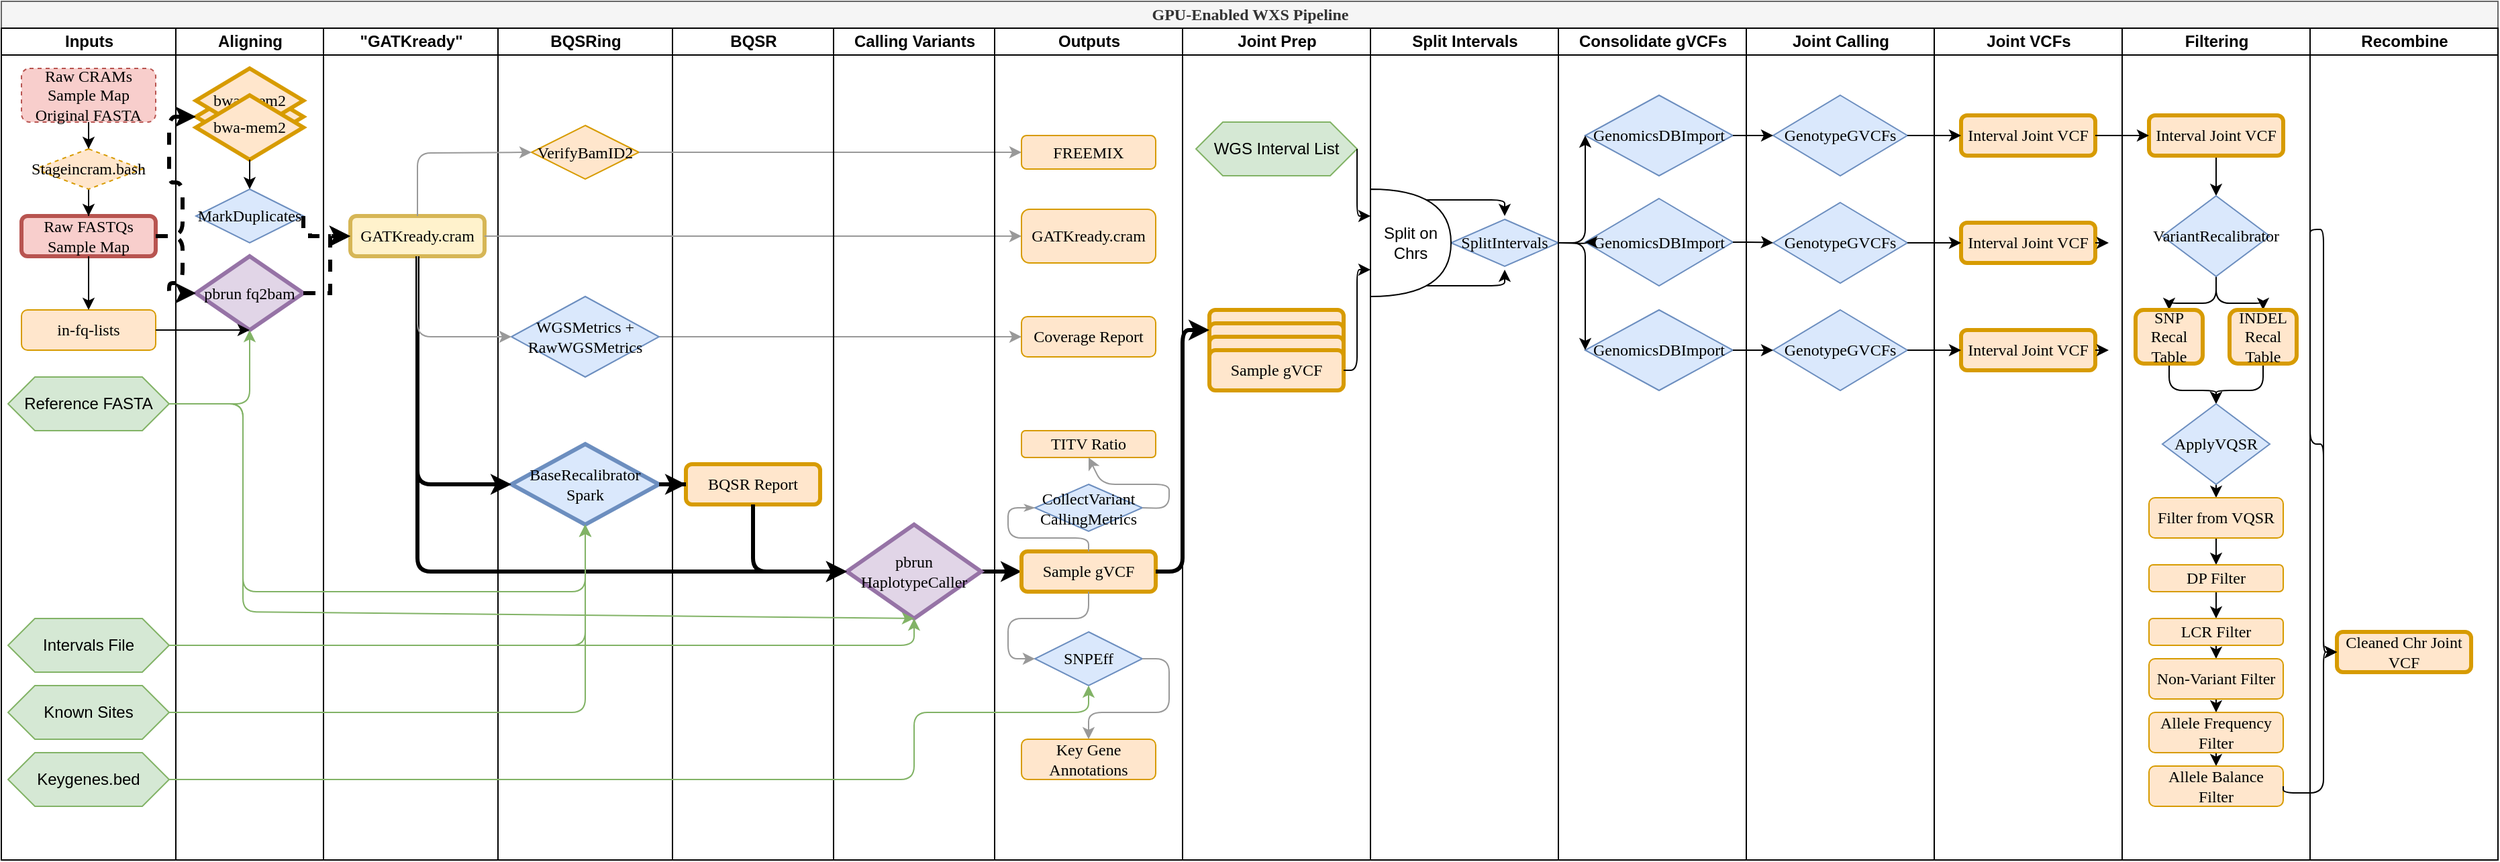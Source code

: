 <mxfile version="21.1.0" type="device">
  <diagram name="Page-1" id="74e2e168-ea6b-b213-b513-2b3c1d86103e">
    <mxGraphModel dx="1034" dy="438" grid="1" gridSize="10" guides="1" tooltips="1" connect="1" arrows="1" fold="1" page="1" pageScale="1" pageWidth="1100" pageHeight="850" background="none" math="0" shadow="0">
      <root>
        <mxCell id="0" />
        <mxCell id="1" parent="0" />
        <mxCell id="77e6c97f196da883-1" value="GPU-Enabled WXS Pipeline" style="swimlane;html=1;childLayout=stackLayout;startSize=20;rounded=0;shadow=0;labelBackgroundColor=none;strokeWidth=1;fontFamily=Verdana;fontSize=12;align=center;fillColor=#f5f5f5;fontColor=#333333;strokeColor=#666666;" parent="1" vertex="1">
          <mxGeometry x="110" y="30" width="1860" height="640" as="geometry" />
        </mxCell>
        <mxCell id="77e6c97f196da883-2" value="Inputs" style="swimlane;html=1;startSize=20;" parent="77e6c97f196da883-1" vertex="1">
          <mxGeometry y="20" width="130" height="620" as="geometry" />
        </mxCell>
        <mxCell id="Nnj7Wq_yGs6EVmE-nwQ6-4" value="" style="edgeStyle=orthogonalEdgeStyle;rounded=0;orthogonalLoop=1;jettySize=auto;html=1;dashed=1;dashPattern=1 1;" parent="77e6c97f196da883-2" source="77e6c97f196da883-8" target="Nnj7Wq_yGs6EVmE-nwQ6-1" edge="1">
          <mxGeometry relative="1" as="geometry" />
        </mxCell>
        <mxCell id="77e6c97f196da883-8" value="Raw CRAMs&lt;br&gt;Sample Map&lt;br&gt;Original FASTA" style="rounded=1;whiteSpace=wrap;html=1;shadow=0;labelBackgroundColor=none;strokeWidth=1;fontFamily=Verdana;fontSize=12;align=center;dashed=1;fillColor=#f8cecc;strokeColor=#b85450;" parent="77e6c97f196da883-2" vertex="1">
          <mxGeometry x="15" y="30" width="100" height="40" as="geometry" />
        </mxCell>
        <mxCell id="77e6c97f196da883-9" value="Raw FASTQs&lt;br&gt;Sample Map" style="rounded=1;whiteSpace=wrap;html=1;shadow=0;labelBackgroundColor=none;strokeWidth=3;fontFamily=Verdana;fontSize=12;align=center;fillColor=#f8cecc;strokeColor=#b85450;" parent="77e6c97f196da883-2" vertex="1">
          <mxGeometry x="15" y="140" width="100" height="30" as="geometry" />
        </mxCell>
        <mxCell id="Nnj7Wq_yGs6EVmE-nwQ6-3" value="" style="edgeStyle=orthogonalEdgeStyle;rounded=0;orthogonalLoop=1;jettySize=auto;html=1;dashed=1;dashPattern=1 1;" parent="77e6c97f196da883-2" source="Nnj7Wq_yGs6EVmE-nwQ6-1" target="77e6c97f196da883-9" edge="1">
          <mxGeometry relative="1" as="geometry" />
        </mxCell>
        <mxCell id="Nnj7Wq_yGs6EVmE-nwQ6-1" value="Stageincram.bash" style="rhombus;whiteSpace=wrap;html=1;rounded=0;shadow=0;labelBackgroundColor=none;strokeWidth=1;fontFamily=Verdana;fontSize=12;align=center;dashed=1;fillColor=#ffe6cc;strokeColor=#d79b00;" parent="77e6c97f196da883-2" vertex="1">
          <mxGeometry x="25" y="90" width="80" height="30" as="geometry" />
        </mxCell>
        <mxCell id="Nnj7Wq_yGs6EVmE-nwQ6-7" value="in-fq-lists" style="rounded=1;whiteSpace=wrap;html=1;shadow=0;labelBackgroundColor=none;strokeWidth=1;fontFamily=Verdana;fontSize=12;align=center;fillColor=#ffe6cc;strokeColor=#d79b00;" parent="77e6c97f196da883-2" vertex="1">
          <mxGeometry x="15" y="210" width="100" height="30" as="geometry" />
        </mxCell>
        <mxCell id="Nnj7Wq_yGs6EVmE-nwQ6-11" value="" style="endArrow=classic;html=1;rounded=0;exitX=0.5;exitY=1;exitDx=0;exitDy=0;entryX=0.5;entryY=0;entryDx=0;entryDy=0;" parent="77e6c97f196da883-2" source="77e6c97f196da883-9" target="Nnj7Wq_yGs6EVmE-nwQ6-7" edge="1">
          <mxGeometry width="50" height="50" relative="1" as="geometry">
            <mxPoint x="305" y="240" as="sourcePoint" />
            <mxPoint x="355" y="190" as="targetPoint" />
            <Array as="points" />
          </mxGeometry>
        </mxCell>
        <mxCell id="Nnj7Wq_yGs6EVmE-nwQ6-55" value="Reference FASTA" style="shape=hexagon;perimeter=hexagonPerimeter2;whiteSpace=wrap;html=1;fixedSize=1;fillColor=#d5e8d4;strokeColor=#82b366;fontSize=12" parent="77e6c97f196da883-2" vertex="1">
          <mxGeometry x="5" y="260" width="120" height="40" as="geometry" />
        </mxCell>
        <mxCell id="Nnj7Wq_yGs6EVmE-nwQ6-56" value="Intervals File" style="shape=hexagon;perimeter=hexagonPerimeter2;whiteSpace=wrap;html=1;fixedSize=1;fillColor=#d5e8d4;strokeColor=#82b366;fontSize=12" parent="77e6c97f196da883-2" vertex="1">
          <mxGeometry x="5" y="440" width="120" height="40" as="geometry" />
        </mxCell>
        <mxCell id="Nnj7Wq_yGs6EVmE-nwQ6-62" value="Known Sites" style="shape=hexagon;perimeter=hexagonPerimeter2;whiteSpace=wrap;html=1;fixedSize=1;fillColor=#d5e8d4;strokeColor=#82b366;" parent="77e6c97f196da883-2" vertex="1">
          <mxGeometry x="5" y="490" width="120" height="40" as="geometry" />
        </mxCell>
        <mxCell id="Nnj7Wq_yGs6EVmE-nwQ6-66" value="Keygenes.bed" style="shape=hexagon;perimeter=hexagonPerimeter2;whiteSpace=wrap;html=1;fixedSize=1;fillColor=#d5e8d4;strokeColor=#82b366;" parent="77e6c97f196da883-2" vertex="1">
          <mxGeometry x="5" y="540" width="120" height="40" as="geometry" />
        </mxCell>
        <mxCell id="Nnj7Wq_yGs6EVmE-nwQ6-24" value="" style="edgeStyle=orthogonalEdgeStyle;rounded=0;orthogonalLoop=1;jettySize=auto;html=1;fillColor=#f5f5f5;strokeColor=#999999;" parent="77e6c97f196da883-1" source="Nnj7Wq_yGs6EVmE-nwQ6-22" target="Nnj7Wq_yGs6EVmE-nwQ6-23" edge="1">
          <mxGeometry relative="1" as="geometry" />
        </mxCell>
        <mxCell id="77e6c97f196da883-3" value="Aligning" style="swimlane;html=1;startSize=20;" parent="77e6c97f196da883-1" vertex="1">
          <mxGeometry x="130" y="20" width="110" height="620" as="geometry" />
        </mxCell>
        <mxCell id="Nnj7Wq_yGs6EVmE-nwQ6-5" value="pbrun fq2bam" style="rhombus;whiteSpace=wrap;html=1;rounded=0;shadow=0;labelBackgroundColor=none;strokeWidth=3;fontFamily=Verdana;fontSize=12;align=center;fillColor=#e1d5e7;strokeColor=#9673a6;" parent="77e6c97f196da883-3" vertex="1">
          <mxGeometry x="15" y="170" width="80" height="55" as="geometry" />
        </mxCell>
        <mxCell id="TSq1mU4a56lTS22iXald-4" value="bwa-mem2" style="rhombus;whiteSpace=wrap;html=1;rounded=0;shadow=0;labelBackgroundColor=none;strokeWidth=3;fontFamily=Verdana;fontSize=8;align=center;fillColor=#ffe6cc;strokeColor=#d79b00;" parent="77e6c97f196da883-3" vertex="1">
          <mxGeometry x="15" y="42" width="80" height="48" as="geometry" />
        </mxCell>
        <mxCell id="xKvOOhsYieL9IacCuS3Y-2" value="bwa-mem2" style="rhombus;whiteSpace=wrap;html=1;rounded=0;shadow=0;labelBackgroundColor=none;strokeWidth=3;fontFamily=Verdana;fontSize=12;align=center;fillColor=#ffe6cc;strokeColor=#d79b00;" parent="77e6c97f196da883-3" vertex="1">
          <mxGeometry x="15" y="30" width="80" height="48" as="geometry" />
        </mxCell>
        <mxCell id="xKvOOhsYieL9IacCuS3Y-3" value="bwa-mem2" style="rhombus;whiteSpace=wrap;html=1;rounded=0;shadow=0;labelBackgroundColor=none;strokeWidth=3;fontFamily=Verdana;fontSize=12;align=center;fillColor=#ffe6cc;strokeColor=#d79b00;" parent="77e6c97f196da883-3" vertex="1">
          <mxGeometry x="15" y="50" width="80" height="48" as="geometry" />
        </mxCell>
        <mxCell id="xKvOOhsYieL9IacCuS3Y-5" value="MarkDuplicates" style="rhombus;whiteSpace=wrap;html=1;rounded=0;shadow=0;labelBackgroundColor=none;strokeWidth=1;fontFamily=Verdana;fontSize=12;align=center;fillColor=#dae8fc;strokeColor=#6c8ebf;" parent="77e6c97f196da883-3" vertex="1">
          <mxGeometry x="15" y="120" width="80" height="40" as="geometry" />
        </mxCell>
        <mxCell id="xKvOOhsYieL9IacCuS3Y-4" style="edgeStyle=orthogonalEdgeStyle;rounded=0;orthogonalLoop=1;jettySize=auto;html=1;exitX=0.5;exitY=1;exitDx=0;exitDy=0;entryX=0.5;entryY=0;entryDx=0;entryDy=0;" parent="77e6c97f196da883-3" source="xKvOOhsYieL9IacCuS3Y-3" target="xKvOOhsYieL9IacCuS3Y-5" edge="1">
          <mxGeometry relative="1" as="geometry">
            <mxPoint x="55" y="120" as="targetPoint" />
          </mxGeometry>
        </mxCell>
        <mxCell id="77e6c97f196da883-4" value="&quot;GATKready&quot;" style="swimlane;html=1;startSize=20;" parent="77e6c97f196da883-1" vertex="1">
          <mxGeometry x="240" y="20" width="130" height="620" as="geometry" />
        </mxCell>
        <mxCell id="Nnj7Wq_yGs6EVmE-nwQ6-12" value="GATKready.cram" style="rounded=1;whiteSpace=wrap;html=1;shadow=0;labelBackgroundColor=none;strokeWidth=3;fontFamily=Verdana;fontSize=12;align=center;fillColor=#fff2cc;strokeColor=#d6b656;" parent="77e6c97f196da883-4" vertex="1">
          <mxGeometry x="20" y="140" width="100" height="30" as="geometry" />
        </mxCell>
        <mxCell id="77e6c97f196da883-5" value="BQSRing" style="swimlane;html=1;startSize=20;" parent="77e6c97f196da883-1" vertex="1">
          <mxGeometry x="370" y="20" width="130" height="620" as="geometry" />
        </mxCell>
        <mxCell id="Nnj7Wq_yGs6EVmE-nwQ6-36" style="edgeStyle=orthogonalEdgeStyle;rounded=1;orthogonalLoop=1;jettySize=auto;html=1;exitX=0.5;exitY=1;exitDx=0;exitDy=0;" parent="77e6c97f196da883-5" edge="1">
          <mxGeometry relative="1" as="geometry">
            <mxPoint x="80" y="440" as="sourcePoint" />
            <mxPoint x="80" y="440" as="targetPoint" />
          </mxGeometry>
        </mxCell>
        <mxCell id="Nnj7Wq_yGs6EVmE-nwQ6-22" value="WGSMetrics + RawWGSMetrics" style="rhombus;whiteSpace=wrap;html=1;rounded=0;shadow=0;labelBackgroundColor=none;strokeWidth=1;fontFamily=Verdana;fontSize=12;align=center;fillColor=#dae8fc;strokeColor=#6c8ebf;" parent="77e6c97f196da883-5" vertex="1">
          <mxGeometry x="10" y="200" width="110" height="60" as="geometry" />
        </mxCell>
        <mxCell id="Nnj7Wq_yGs6EVmE-nwQ6-17" value="BaseRecalibrator&lt;br&gt;Spark" style="rhombus;whiteSpace=wrap;html=1;rounded=0;shadow=0;labelBackgroundColor=none;strokeWidth=3;fontFamily=Verdana;fontSize=12;align=center;fillColor=#dae8fc;strokeColor=#6c8ebf;" parent="77e6c97f196da883-5" vertex="1">
          <mxGeometry x="10" y="310" width="110" height="60" as="geometry" />
        </mxCell>
        <mxCell id="Nnj7Wq_yGs6EVmE-nwQ6-28" value="VerifyBamID2" style="rhombus;whiteSpace=wrap;html=1;rounded=0;shadow=0;labelBackgroundColor=none;strokeWidth=1;fontFamily=Verdana;fontSize=12;align=center;fillColor=#ffe6cc;strokeColor=#d79b00;" parent="77e6c97f196da883-5" vertex="1">
          <mxGeometry x="25" y="72.5" width="80" height="40" as="geometry" />
        </mxCell>
        <mxCell id="77e6c97f196da883-6" value="BQSR" style="swimlane;html=1;startSize=20;" parent="77e6c97f196da883-1" vertex="1">
          <mxGeometry x="500" y="20" width="120" height="620" as="geometry" />
        </mxCell>
        <mxCell id="Nnj7Wq_yGs6EVmE-nwQ6-25" value="BQSR Report" style="rounded=1;whiteSpace=wrap;html=1;shadow=0;labelBackgroundColor=none;strokeWidth=3;fontFamily=Verdana;fontSize=12;align=center;fillColor=#ffe6cc;strokeColor=#d79b00;" parent="77e6c97f196da883-6" vertex="1">
          <mxGeometry x="10" y="325" width="100" height="30" as="geometry" />
        </mxCell>
        <mxCell id="Nnj7Wq_yGs6EVmE-nwQ6-13" value="" style="edgeStyle=orthogonalEdgeStyle;rounded=0;orthogonalLoop=1;jettySize=auto;html=1;strokeWidth=3;dashed=1;" parent="77e6c97f196da883-1" source="Nnj7Wq_yGs6EVmE-nwQ6-5" target="Nnj7Wq_yGs6EVmE-nwQ6-12" edge="1">
          <mxGeometry relative="1" as="geometry" />
        </mxCell>
        <mxCell id="Nnj7Wq_yGs6EVmE-nwQ6-19" value="" style="edgeStyle=orthogonalEdgeStyle;rounded=0;orthogonalLoop=1;jettySize=auto;html=1;fillColor=#f5f5f5;strokeColor=#999999;exitX=1;exitY=0.5;exitDx=0;exitDy=0;" parent="77e6c97f196da883-1" source="Nnj7Wq_yGs6EVmE-nwQ6-12" target="77e6c97f196da883-12" edge="1">
          <mxGeometry relative="1" as="geometry">
            <mxPoint x="475" y="175" as="sourcePoint" />
          </mxGeometry>
        </mxCell>
        <mxCell id="Nnj7Wq_yGs6EVmE-nwQ6-26" value="" style="edgeStyle=orthogonalEdgeStyle;rounded=0;orthogonalLoop=1;jettySize=auto;html=1;strokeWidth=3;" parent="77e6c97f196da883-1" source="Nnj7Wq_yGs6EVmE-nwQ6-17" target="Nnj7Wq_yGs6EVmE-nwQ6-25" edge="1">
          <mxGeometry relative="1" as="geometry" />
        </mxCell>
        <mxCell id="Nnj7Wq_yGs6EVmE-nwQ6-32" value="" style="edgeStyle=orthogonalEdgeStyle;rounded=0;orthogonalLoop=1;jettySize=auto;html=1;strokeColor=#999999;" parent="77e6c97f196da883-1" source="Nnj7Wq_yGs6EVmE-nwQ6-28" target="Nnj7Wq_yGs6EVmE-nwQ6-31" edge="1">
          <mxGeometry relative="1" as="geometry" />
        </mxCell>
        <mxCell id="Nnj7Wq_yGs6EVmE-nwQ6-37" value="" style="edgeStyle=orthogonalEdgeStyle;rounded=1;orthogonalLoop=1;jettySize=auto;html=1;strokeWidth=3;" parent="77e6c97f196da883-1" source="Nnj7Wq_yGs6EVmE-nwQ6-33" target="77e6c97f196da883-15" edge="1">
          <mxGeometry relative="1" as="geometry" />
        </mxCell>
        <mxCell id="Nnj7Wq_yGs6EVmE-nwQ6-18" value="" style="edgeStyle=orthogonalEdgeStyle;rounded=1;orthogonalLoop=1;jettySize=auto;html=1;entryX=0;entryY=0.5;entryDx=0;entryDy=0;strokeWidth=3;" parent="77e6c97f196da883-1" source="Nnj7Wq_yGs6EVmE-nwQ6-12" target="Nnj7Wq_yGs6EVmE-nwQ6-17" edge="1">
          <mxGeometry relative="1" as="geometry">
            <Array as="points">
              <mxPoint x="310" y="360" />
            </Array>
          </mxGeometry>
        </mxCell>
        <mxCell id="Nnj7Wq_yGs6EVmE-nwQ6-8" value="" style="endArrow=classic;html=1;rounded=1;exitX=1;exitY=0.5;exitDx=0;exitDy=0;entryX=0.5;entryY=1;entryDx=0;entryDy=0;" parent="77e6c97f196da883-1" source="Nnj7Wq_yGs6EVmE-nwQ6-7" target="Nnj7Wq_yGs6EVmE-nwQ6-5" edge="1">
          <mxGeometry width="50" height="50" relative="1" as="geometry">
            <mxPoint x="310" y="270" as="sourcePoint" />
            <mxPoint x="360" y="220" as="targetPoint" />
            <Array as="points">
              <mxPoint x="185" y="245" />
            </Array>
          </mxGeometry>
        </mxCell>
        <mxCell id="77e6c97f196da883-7" value="Calling Variants" style="swimlane;html=1;startSize=20;" parent="77e6c97f196da883-1" vertex="1">
          <mxGeometry x="620" y="20" width="120" height="620" as="geometry" />
        </mxCell>
        <mxCell id="Nnj7Wq_yGs6EVmE-nwQ6-33" value="pbrun&lt;br&gt;HaplotypeCaller" style="rhombus;whiteSpace=wrap;html=1;rounded=0;shadow=0;labelBackgroundColor=none;strokeWidth=3;fontFamily=Verdana;fontSize=12;align=center;fillColor=#e1d5e7;strokeColor=#9673a6;" parent="77e6c97f196da883-7" vertex="1">
          <mxGeometry x="10" y="370" width="100" height="70" as="geometry" />
        </mxCell>
        <mxCell id="Nnj7Wq_yGs6EVmE-nwQ6-35" value="" style="endArrow=classic;html=1;rounded=1;exitX=0.5;exitY=1;exitDx=0;exitDy=0;entryX=0;entryY=0.5;entryDx=0;entryDy=0;strokeWidth=3;" parent="77e6c97f196da883-1" source="Nnj7Wq_yGs6EVmE-nwQ6-12" target="Nnj7Wq_yGs6EVmE-nwQ6-33" edge="1">
          <mxGeometry width="50" height="50" relative="1" as="geometry">
            <mxPoint x="310" y="280" as="sourcePoint" />
            <mxPoint x="190" y="420" as="targetPoint" />
            <Array as="points">
              <mxPoint x="310" y="425" />
            </Array>
          </mxGeometry>
        </mxCell>
        <mxCell id="Nnj7Wq_yGs6EVmE-nwQ6-34" value="" style="edgeStyle=orthogonalEdgeStyle;rounded=1;orthogonalLoop=1;jettySize=auto;html=1;strokeWidth=3;" parent="77e6c97f196da883-1" source="Nnj7Wq_yGs6EVmE-nwQ6-25" target="Nnj7Wq_yGs6EVmE-nwQ6-33" edge="1">
          <mxGeometry relative="1" as="geometry">
            <Array as="points">
              <mxPoint x="560" y="425" />
            </Array>
          </mxGeometry>
        </mxCell>
        <mxCell id="Nnj7Wq_yGs6EVmE-nwQ6-51" value="" style="edgeStyle=orthogonalEdgeStyle;rounded=1;orthogonalLoop=1;jettySize=auto;html=1;strokeWidth=3;dashed=1;" parent="77e6c97f196da883-1" source="77e6c97f196da883-9" target="Nnj7Wq_yGs6EVmE-nwQ6-5" edge="1">
          <mxGeometry relative="1" as="geometry" />
        </mxCell>
        <mxCell id="Nnj7Wq_yGs6EVmE-nwQ6-44" value="Outputs" style="swimlane;html=1;startSize=20;" parent="77e6c97f196da883-1" vertex="1">
          <mxGeometry x="740" y="20" width="140" height="620" as="geometry" />
        </mxCell>
        <mxCell id="77e6c97f196da883-15" value="Sample gVCF" style="rounded=1;whiteSpace=wrap;html=1;shadow=0;labelBackgroundColor=none;strokeWidth=3;fontFamily=Verdana;fontSize=12;align=center;fillColor=#ffe6cc;strokeColor=#d79b00;" parent="Nnj7Wq_yGs6EVmE-nwQ6-44" vertex="1">
          <mxGeometry x="20" y="390" width="100" height="30" as="geometry" />
        </mxCell>
        <mxCell id="77e6c97f196da883-18" value="TITV Ratio" style="rounded=1;whiteSpace=wrap;html=1;shadow=0;labelBackgroundColor=none;strokeWidth=1;fontFamily=Verdana;fontSize=12;align=center;fillColor=#ffe6cc;strokeColor=#d79b00;" parent="Nnj7Wq_yGs6EVmE-nwQ6-44" vertex="1">
          <mxGeometry x="20" y="300" width="100" height="20" as="geometry" />
        </mxCell>
        <mxCell id="Nnj7Wq_yGs6EVmE-nwQ6-23" value="Coverage Report" style="rounded=1;whiteSpace=wrap;html=1;shadow=0;labelBackgroundColor=none;strokeWidth=1;fontFamily=Verdana;fontSize=12;align=center;fillColor=#ffe6cc;strokeColor=#d79b00;" parent="Nnj7Wq_yGs6EVmE-nwQ6-44" vertex="1">
          <mxGeometry x="20" y="215" width="100" height="30" as="geometry" />
        </mxCell>
        <mxCell id="77e6c97f196da883-12" value="GATKready.cram" style="rounded=1;whiteSpace=wrap;html=1;shadow=0;labelBackgroundColor=none;strokeWidth=1;fontFamily=Verdana;fontSize=12;align=center;fillColor=#ffe6cc;strokeColor=#d79b00;" parent="Nnj7Wq_yGs6EVmE-nwQ6-44" vertex="1">
          <mxGeometry x="20" y="135" width="100" height="40" as="geometry" />
        </mxCell>
        <mxCell id="Nnj7Wq_yGs6EVmE-nwQ6-31" value="FREEMIX" style="rounded=1;whiteSpace=wrap;html=1;shadow=0;labelBackgroundColor=none;strokeWidth=1;fontFamily=Verdana;fontSize=12;align=center;fillColor=#ffe6cc;strokeColor=#d79b00;" parent="Nnj7Wq_yGs6EVmE-nwQ6-44" vertex="1">
          <mxGeometry x="20" y="80" width="100" height="25" as="geometry" />
        </mxCell>
        <mxCell id="Nnj7Wq_yGs6EVmE-nwQ6-68" value="Key Gene &lt;br&gt;Annotations" style="rounded=1;whiteSpace=wrap;html=1;shadow=0;labelBackgroundColor=none;strokeWidth=1;fontFamily=Verdana;fontSize=12;align=center;fillColor=#ffe6cc;strokeColor=#d79b00;" parent="Nnj7Wq_yGs6EVmE-nwQ6-44" vertex="1">
          <mxGeometry x="20" y="530" width="100" height="30" as="geometry" />
        </mxCell>
        <mxCell id="77e6c97f196da883-16" value="CollectVariant CallingMetrics" style="rhombus;whiteSpace=wrap;html=1;rounded=0;shadow=0;labelBackgroundColor=none;strokeWidth=1;fontFamily=Verdana;fontSize=12;align=center;fillColor=#dae8fc;strokeColor=#6c8ebf;" parent="Nnj7Wq_yGs6EVmE-nwQ6-44" vertex="1">
          <mxGeometry x="30" y="340" width="80" height="35" as="geometry" />
        </mxCell>
        <mxCell id="107ba76e4e335f99-1" style="edgeStyle=orthogonalEdgeStyle;rounded=1;html=1;labelBackgroundColor=none;startArrow=none;startFill=0;startSize=5;endArrow=classicThin;endFill=1;endSize=5;jettySize=auto;orthogonalLoop=1;strokeWidth=1;fontFamily=Verdana;fontSize=8;exitX=0.5;exitY=0;exitDx=0;exitDy=0;strokeColor=#999999;entryX=0;entryY=0.5;entryDx=0;entryDy=0;" parent="Nnj7Wq_yGs6EVmE-nwQ6-44" source="77e6c97f196da883-15" target="77e6c97f196da883-16" edge="1">
          <mxGeometry relative="1" as="geometry">
            <mxPoint x="-130" y="420" as="targetPoint" />
            <Array as="points">
              <mxPoint x="70" y="380" />
              <mxPoint x="10" y="380" />
              <mxPoint x="10" y="358" />
            </Array>
          </mxGeometry>
        </mxCell>
        <mxCell id="Nnj7Wq_yGs6EVmE-nwQ6-71" value="" style="endArrow=classic;html=1;rounded=1;strokeColor=#999999;strokeWidth=1;exitX=1;exitY=0.5;exitDx=0;exitDy=0;entryX=0.5;entryY=1;entryDx=0;entryDy=0;" parent="Nnj7Wq_yGs6EVmE-nwQ6-44" source="77e6c97f196da883-16" target="77e6c97f196da883-18" edge="1">
          <mxGeometry width="50" height="50" relative="1" as="geometry">
            <mxPoint x="-250" y="380" as="sourcePoint" />
            <mxPoint x="-200" y="330" as="targetPoint" />
            <Array as="points">
              <mxPoint x="130" y="358" />
              <mxPoint x="130" y="340" />
              <mxPoint x="110" y="340" />
              <mxPoint x="80" y="340" />
            </Array>
          </mxGeometry>
        </mxCell>
        <mxCell id="Nnj7Wq_yGs6EVmE-nwQ6-64" value="SNPEff" style="rhombus;whiteSpace=wrap;html=1;rounded=0;shadow=0;labelBackgroundColor=none;strokeWidth=1;fontFamily=Verdana;fontSize=12;align=center;fillColor=#dae8fc;strokeColor=#6c8ebf;" parent="Nnj7Wq_yGs6EVmE-nwQ6-44" vertex="1">
          <mxGeometry x="30" y="450" width="80" height="40" as="geometry" />
        </mxCell>
        <mxCell id="Nnj7Wq_yGs6EVmE-nwQ6-69" value="" style="edgeStyle=orthogonalEdgeStyle;rounded=1;orthogonalLoop=1;jettySize=auto;html=1;strokeColor=#999999;strokeWidth=1;exitX=1;exitY=0.5;exitDx=0;exitDy=0;" parent="Nnj7Wq_yGs6EVmE-nwQ6-44" source="Nnj7Wq_yGs6EVmE-nwQ6-64" target="Nnj7Wq_yGs6EVmE-nwQ6-68" edge="1">
          <mxGeometry relative="1" as="geometry" />
        </mxCell>
        <mxCell id="Nnj7Wq_yGs6EVmE-nwQ6-72" value="" style="endArrow=classic;html=1;rounded=1;strokeColor=#999999;strokeWidth=1;exitX=0.5;exitY=1;exitDx=0;exitDy=0;entryX=0;entryY=0.5;entryDx=0;entryDy=0;" parent="Nnj7Wq_yGs6EVmE-nwQ6-44" source="77e6c97f196da883-15" target="Nnj7Wq_yGs6EVmE-nwQ6-64" edge="1">
          <mxGeometry width="50" height="50" relative="1" as="geometry">
            <mxPoint x="-230" y="490" as="sourcePoint" />
            <mxPoint x="-180" y="440" as="targetPoint" />
            <Array as="points">
              <mxPoint x="70" y="440" />
              <mxPoint x="10" y="440" />
              <mxPoint x="10" y="470" />
            </Array>
          </mxGeometry>
        </mxCell>
        <mxCell id="Nnj7Wq_yGs6EVmE-nwQ6-57" value="" style="endArrow=classic;html=1;rounded=1;exitX=1;exitY=0.5;exitDx=0;exitDy=0;entryX=0.5;entryY=1;entryDx=0;entryDy=0;fillColor=#d5e8d4;strokeColor=#82b366;" parent="77e6c97f196da883-1" source="Nnj7Wq_yGs6EVmE-nwQ6-56" target="Nnj7Wq_yGs6EVmE-nwQ6-17" edge="1">
          <mxGeometry width="50" height="50" relative="1" as="geometry">
            <mxPoint x="290" y="230" as="sourcePoint" />
            <mxPoint x="340" y="180" as="targetPoint" />
            <Array as="points">
              <mxPoint x="435" y="480" />
            </Array>
          </mxGeometry>
        </mxCell>
        <mxCell id="Nnj7Wq_yGs6EVmE-nwQ6-58" value="" style="endArrow=classic;html=1;rounded=1;exitX=1;exitY=0.5;exitDx=0;exitDy=0;entryX=0.5;entryY=1;entryDx=0;entryDy=0;fillColor=#d5e8d4;strokeColor=#82b366;" parent="77e6c97f196da883-1" source="Nnj7Wq_yGs6EVmE-nwQ6-55" target="Nnj7Wq_yGs6EVmE-nwQ6-5" edge="1">
          <mxGeometry width="50" height="50" relative="1" as="geometry">
            <mxPoint x="290" y="230" as="sourcePoint" />
            <mxPoint x="340" y="180" as="targetPoint" />
            <Array as="points">
              <mxPoint x="185" y="300" />
            </Array>
          </mxGeometry>
        </mxCell>
        <mxCell id="Nnj7Wq_yGs6EVmE-nwQ6-59" value="" style="endArrow=classic;html=1;rounded=1;exitX=1;exitY=0.5;exitDx=0;exitDy=0;entryX=0.5;entryY=1;entryDx=0;entryDy=0;fillColor=#d5e8d4;strokeColor=#82b366;" parent="77e6c97f196da883-1" source="Nnj7Wq_yGs6EVmE-nwQ6-55" target="Nnj7Wq_yGs6EVmE-nwQ6-17" edge="1">
          <mxGeometry width="50" height="50" relative="1" as="geometry">
            <mxPoint x="290" y="230" as="sourcePoint" />
            <mxPoint x="435" y="400" as="targetPoint" />
            <Array as="points">
              <mxPoint x="180" y="300" />
              <mxPoint x="180" y="440" />
              <mxPoint x="435" y="440" />
            </Array>
          </mxGeometry>
        </mxCell>
        <mxCell id="Nnj7Wq_yGs6EVmE-nwQ6-60" value="" style="endArrow=classic;html=1;rounded=1;exitX=1;exitY=0.5;exitDx=0;exitDy=0;entryX=0.5;entryY=1;entryDx=0;entryDy=0;fillColor=#d5e8d4;strokeColor=#82b366;" parent="77e6c97f196da883-1" source="Nnj7Wq_yGs6EVmE-nwQ6-55" target="Nnj7Wq_yGs6EVmE-nwQ6-33" edge="1">
          <mxGeometry width="50" height="50" relative="1" as="geometry">
            <mxPoint x="290" y="410" as="sourcePoint" />
            <mxPoint x="340" y="360" as="targetPoint" />
            <Array as="points">
              <mxPoint x="180" y="300" />
              <mxPoint x="180" y="455" />
            </Array>
          </mxGeometry>
        </mxCell>
        <mxCell id="Nnj7Wq_yGs6EVmE-nwQ6-61" value="" style="endArrow=classic;html=1;rounded=1;exitX=1;exitY=0.5;exitDx=0;exitDy=0;entryX=0.5;entryY=1;entryDx=0;entryDy=0;fillColor=#d5e8d4;strokeColor=#82b366;" parent="77e6c97f196da883-1" source="Nnj7Wq_yGs6EVmE-nwQ6-56" target="Nnj7Wq_yGs6EVmE-nwQ6-33" edge="1">
          <mxGeometry width="50" height="50" relative="1" as="geometry">
            <mxPoint x="290" y="410" as="sourcePoint" />
            <mxPoint x="340" y="360" as="targetPoint" />
            <Array as="points">
              <mxPoint x="680" y="480" />
            </Array>
          </mxGeometry>
        </mxCell>
        <mxCell id="Nnj7Wq_yGs6EVmE-nwQ6-63" value="" style="endArrow=classic;html=1;rounded=1;strokeColor=#82b366;strokeWidth=1;fillColor=#d5e8d4;exitX=1;exitY=0.5;exitDx=0;exitDy=0;entryX=0.5;entryY=1;entryDx=0;entryDy=0;" parent="77e6c97f196da883-1" source="Nnj7Wq_yGs6EVmE-nwQ6-62" target="Nnj7Wq_yGs6EVmE-nwQ6-17" edge="1">
          <mxGeometry width="50" height="50" relative="1" as="geometry">
            <mxPoint x="350" y="410" as="sourcePoint" />
            <mxPoint x="400" y="360" as="targetPoint" />
            <Array as="points">
              <mxPoint x="435" y="530" />
            </Array>
          </mxGeometry>
        </mxCell>
        <mxCell id="Nnj7Wq_yGs6EVmE-nwQ6-67" value="" style="endArrow=classic;html=1;rounded=1;strokeColor=#82b366;strokeWidth=1;fillColor=#d5e8d4;exitX=1;exitY=0.5;exitDx=0;exitDy=0;entryX=0.5;entryY=1;entryDx=0;entryDy=0;" parent="77e6c97f196da883-1" source="Nnj7Wq_yGs6EVmE-nwQ6-66" target="Nnj7Wq_yGs6EVmE-nwQ6-64" edge="1">
          <mxGeometry width="50" height="50" relative="1" as="geometry">
            <mxPoint x="245" y="570" as="sourcePoint" />
            <mxPoint x="555" y="435" as="targetPoint" />
            <Array as="points">
              <mxPoint x="680" y="580" />
              <mxPoint x="680" y="530" />
              <mxPoint x="810" y="530" />
            </Array>
          </mxGeometry>
        </mxCell>
        <mxCell id="TSq1mU4a56lTS22iXald-2" value="" style="edgeStyle=orthogonalEdgeStyle;rounded=1;orthogonalLoop=1;jettySize=auto;html=1;strokeWidth=3;exitX=1;exitY=0.5;exitDx=0;exitDy=0;entryX=0;entryY=0.5;entryDx=0;entryDy=0;dashed=1;" parent="77e6c97f196da883-1" source="77e6c97f196da883-9" target="TSq1mU4a56lTS22iXald-4" edge="1">
          <mxGeometry relative="1" as="geometry">
            <mxPoint x="115" y="122" as="sourcePoint" />
            <mxPoint x="145" y="122" as="targetPoint" />
          </mxGeometry>
        </mxCell>
        <mxCell id="TSq1mU4a56lTS22iXald-5" value="" style="edgeStyle=orthogonalEdgeStyle;rounded=0;orthogonalLoop=1;jettySize=auto;html=1;strokeWidth=3;exitX=1;exitY=0.5;exitDx=0;exitDy=0;entryX=0;entryY=0.5;entryDx=0;entryDy=0;dashed=1;" parent="77e6c97f196da883-1" source="xKvOOhsYieL9IacCuS3Y-5" target="Nnj7Wq_yGs6EVmE-nwQ6-12" edge="1">
          <mxGeometry relative="1" as="geometry">
            <mxPoint x="280" y="110" as="sourcePoint" />
            <mxPoint x="315" y="110" as="targetPoint" />
            <Array as="points">
              <mxPoint x="225" y="170" />
              <mxPoint x="230" y="170" />
              <mxPoint x="230" y="175" />
            </Array>
          </mxGeometry>
        </mxCell>
        <mxCell id="Nnj7Wq_yGs6EVmE-nwQ6-30" value="" style="endArrow=classic;html=1;rounded=1;entryX=0;entryY=0.5;entryDx=0;entryDy=0;strokeColor=#999999;exitX=0.5;exitY=0;exitDx=0;exitDy=0;" parent="77e6c97f196da883-1" source="Nnj7Wq_yGs6EVmE-nwQ6-12" target="Nnj7Wq_yGs6EVmE-nwQ6-28" edge="1">
          <mxGeometry width="50" height="50" relative="1" as="geometry">
            <mxPoint x="570" y="133" as="sourcePoint" />
            <mxPoint x="150" y="230" as="targetPoint" />
            <Array as="points">
              <mxPoint x="310" y="113" />
            </Array>
          </mxGeometry>
        </mxCell>
        <mxCell id="xKvOOhsYieL9IacCuS3Y-6" value="Joint Prep" style="swimlane;html=1;startSize=20;" parent="77e6c97f196da883-1" vertex="1">
          <mxGeometry x="880" y="20" width="140" height="620" as="geometry" />
        </mxCell>
        <mxCell id="xKvOOhsYieL9IacCuS3Y-21" value="Sample gVCF" style="rounded=1;whiteSpace=wrap;html=1;shadow=0;labelBackgroundColor=none;strokeWidth=3;fontFamily=Verdana;fontSize=8;align=center;fillColor=#ffe6cc;strokeColor=#d79b00;" parent="xKvOOhsYieL9IacCuS3Y-6" vertex="1">
          <mxGeometry x="20" y="210" width="100" height="30" as="geometry" />
        </mxCell>
        <mxCell id="xKvOOhsYieL9IacCuS3Y-22" value="Sample gVCF" style="rounded=1;whiteSpace=wrap;html=1;shadow=0;labelBackgroundColor=none;strokeWidth=3;fontFamily=Verdana;fontSize=8;align=center;fillColor=#ffe6cc;strokeColor=#d79b00;" parent="xKvOOhsYieL9IacCuS3Y-6" vertex="1">
          <mxGeometry x="20" y="220" width="100" height="30" as="geometry" />
        </mxCell>
        <mxCell id="xKvOOhsYieL9IacCuS3Y-23" value="Sample gVCF" style="rounded=1;whiteSpace=wrap;html=1;shadow=0;labelBackgroundColor=none;strokeWidth=3;fontFamily=Verdana;fontSize=8;align=center;fillColor=#ffe6cc;strokeColor=#d79b00;" parent="xKvOOhsYieL9IacCuS3Y-6" vertex="1">
          <mxGeometry x="20" y="230" width="100" height="30" as="geometry" />
        </mxCell>
        <mxCell id="xKvOOhsYieL9IacCuS3Y-24" value="Sample gVCF" style="rounded=1;whiteSpace=wrap;html=1;shadow=0;labelBackgroundColor=none;strokeWidth=3;fontFamily=Verdana;fontSize=12;align=center;fillColor=#ffe6cc;strokeColor=#d79b00;" parent="xKvOOhsYieL9IacCuS3Y-6" vertex="1">
          <mxGeometry x="20" y="240" width="100" height="30" as="geometry" />
        </mxCell>
        <mxCell id="xKvOOhsYieL9IacCuS3Y-30" value="WGS Interval List" style="shape=hexagon;perimeter=hexagonPerimeter2;whiteSpace=wrap;html=1;fixedSize=1;fillColor=#d5e8d4;strokeColor=#82b366;" parent="xKvOOhsYieL9IacCuS3Y-6" vertex="1">
          <mxGeometry x="10" y="70" width="120" height="40" as="geometry" />
        </mxCell>
        <mxCell id="xKvOOhsYieL9IacCuS3Y-19" value="" style="edgeStyle=orthogonalEdgeStyle;rounded=1;orthogonalLoop=1;jettySize=auto;html=1;strokeWidth=3;exitX=1;exitY=0.5;exitDx=0;exitDy=0;entryX=0;entryY=0.5;entryDx=0;entryDy=0;" parent="77e6c97f196da883-1" source="77e6c97f196da883-15" target="xKvOOhsYieL9IacCuS3Y-21" edge="1">
          <mxGeometry relative="1" as="geometry">
            <mxPoint x="930" y="430" as="sourcePoint" />
            <mxPoint x="930" y="290" as="targetPoint" />
          </mxGeometry>
        </mxCell>
        <mxCell id="xKvOOhsYieL9IacCuS3Y-25" value="Split Intervals" style="swimlane;html=1;startSize=20;" parent="77e6c97f196da883-1" vertex="1">
          <mxGeometry x="1020" y="20" width="140" height="620" as="geometry" />
        </mxCell>
        <mxCell id="xKvOOhsYieL9IacCuS3Y-31" value="SplitIntervals" style="rhombus;whiteSpace=wrap;html=1;rounded=0;shadow=0;labelBackgroundColor=none;strokeWidth=1;fontFamily=Verdana;fontSize=12;align=center;fillColor=#dae8fc;strokeColor=#6c8ebf;" parent="xKvOOhsYieL9IacCuS3Y-25" vertex="1">
          <mxGeometry x="60" y="142.5" width="80" height="35" as="geometry" />
        </mxCell>
        <mxCell id="xKvOOhsYieL9IacCuS3Y-116" value="Split on Chrs" style="shape=or;whiteSpace=wrap;html=1;strokeWidth=1;" parent="xKvOOhsYieL9IacCuS3Y-25" vertex="1">
          <mxGeometry y="120" width="60" height="80" as="geometry" />
        </mxCell>
        <mxCell id="xKvOOhsYieL9IacCuS3Y-32" value="" style="edgeStyle=orthogonalEdgeStyle;rounded=1;orthogonalLoop=1;jettySize=auto;html=1;entryX=0;entryY=0.25;entryDx=0;entryDy=0;entryPerimeter=0;" parent="77e6c97f196da883-1" source="xKvOOhsYieL9IacCuS3Y-30" target="xKvOOhsYieL9IacCuS3Y-116" edge="1">
          <mxGeometry relative="1" as="geometry">
            <Array as="points">
              <mxPoint x="1010" y="160" />
            </Array>
          </mxGeometry>
        </mxCell>
        <mxCell id="xKvOOhsYieL9IacCuS3Y-110" value="Consolidate gVCFs" style="swimlane;html=1;startSize=20;" parent="77e6c97f196da883-1" vertex="1">
          <mxGeometry x="1160" y="20" width="140" height="620" as="geometry" />
        </mxCell>
        <mxCell id="xKvOOhsYieL9IacCuS3Y-111" value="GenomicsDBImport" style="rhombus;whiteSpace=wrap;html=1;rounded=0;shadow=0;labelBackgroundColor=none;strokeWidth=1;fontFamily=Verdana;fontSize=12;align=center;fillColor=#dae8fc;strokeColor=#6c8ebf;" parent="xKvOOhsYieL9IacCuS3Y-110" vertex="1">
          <mxGeometry x="20" y="50" width="110" height="60" as="geometry" />
        </mxCell>
        <mxCell id="xKvOOhsYieL9IacCuS3Y-113" value="GenomicsDBImport" style="rhombus;whiteSpace=wrap;html=1;rounded=0;shadow=0;labelBackgroundColor=none;strokeWidth=1;fontFamily=Verdana;fontSize=12;align=center;fillColor=#dae8fc;strokeColor=#6c8ebf;" parent="xKvOOhsYieL9IacCuS3Y-110" vertex="1">
          <mxGeometry x="20" y="127" width="110" height="65" as="geometry" />
        </mxCell>
        <mxCell id="xKvOOhsYieL9IacCuS3Y-115" value="GenomicsDBImport" style="rhombus;whiteSpace=wrap;html=1;rounded=0;shadow=0;labelBackgroundColor=none;strokeWidth=1;fontFamily=Verdana;fontSize=12;align=center;fillColor=#dae8fc;strokeColor=#6c8ebf;" parent="xKvOOhsYieL9IacCuS3Y-110" vertex="1">
          <mxGeometry x="20" y="210" width="110" height="60" as="geometry" />
        </mxCell>
        <mxCell id="xKvOOhsYieL9IacCuS3Y-112" value="Joint Calling" style="swimlane;html=1;startSize=20;" parent="77e6c97f196da883-1" vertex="1">
          <mxGeometry x="1300" y="20" width="140" height="620" as="geometry" />
        </mxCell>
        <mxCell id="xKvOOhsYieL9IacCuS3Y-123" value="GenotypeGVCFs" style="rhombus;whiteSpace=wrap;html=1;rounded=0;shadow=0;labelBackgroundColor=none;strokeWidth=1;fontFamily=Verdana;fontSize=12;align=center;fillColor=#dae8fc;strokeColor=#6c8ebf;" parent="xKvOOhsYieL9IacCuS3Y-112" vertex="1">
          <mxGeometry x="20" y="50" width="100" height="60" as="geometry" />
        </mxCell>
        <mxCell id="xKvOOhsYieL9IacCuS3Y-124" value="GenotypeGVCFs" style="rhombus;whiteSpace=wrap;html=1;rounded=0;shadow=0;labelBackgroundColor=none;strokeWidth=1;fontFamily=Verdana;fontSize=12;align=center;fillColor=#dae8fc;strokeColor=#6c8ebf;" parent="xKvOOhsYieL9IacCuS3Y-112" vertex="1">
          <mxGeometry x="20" y="130" width="100" height="60" as="geometry" />
        </mxCell>
        <mxCell id="xKvOOhsYieL9IacCuS3Y-125" value="GenotypeGVCFs" style="rhombus;whiteSpace=wrap;html=1;rounded=0;shadow=0;labelBackgroundColor=none;strokeWidth=1;fontFamily=Verdana;fontSize=12;align=center;fillColor=#dae8fc;strokeColor=#6c8ebf;" parent="xKvOOhsYieL9IacCuS3Y-112" vertex="1">
          <mxGeometry x="20" y="210" width="100" height="60" as="geometry" />
        </mxCell>
        <mxCell id="xKvOOhsYieL9IacCuS3Y-114" value="Joint VCFs" style="swimlane;html=1;startSize=20;" parent="77e6c97f196da883-1" vertex="1">
          <mxGeometry x="1440" y="20" width="140" height="620" as="geometry" />
        </mxCell>
        <mxCell id="xKvOOhsYieL9IacCuS3Y-130" value="Interval Joint VCF" style="rounded=1;whiteSpace=wrap;html=1;shadow=0;labelBackgroundColor=none;strokeWidth=3;fontFamily=Verdana;fontSize=12;align=center;fillColor=#ffe6cc;strokeColor=#d79b00;" parent="xKvOOhsYieL9IacCuS3Y-114" vertex="1">
          <mxGeometry x="20" y="65" width="100" height="30" as="geometry" />
        </mxCell>
        <mxCell id="xKvOOhsYieL9IacCuS3Y-132" value="Interval Joint VCF" style="rounded=1;whiteSpace=wrap;html=1;shadow=0;labelBackgroundColor=none;strokeWidth=3;fontFamily=Verdana;fontSize=12;align=center;fillColor=#ffe6cc;strokeColor=#d79b00;" parent="xKvOOhsYieL9IacCuS3Y-114" vertex="1">
          <mxGeometry x="20" y="225" width="100" height="30" as="geometry" />
        </mxCell>
        <mxCell id="xKvOOhsYieL9IacCuS3Y-131" value="Interval Joint VCF" style="rounded=1;whiteSpace=wrap;html=1;shadow=0;labelBackgroundColor=none;strokeWidth=3;fontFamily=Verdana;fontSize=12;align=center;fillColor=#ffe6cc;strokeColor=#d79b00;" parent="xKvOOhsYieL9IacCuS3Y-114" vertex="1">
          <mxGeometry x="20" y="145" width="100" height="30" as="geometry" />
        </mxCell>
        <mxCell id="xKvOOhsYieL9IacCuS3Y-117" value="" style="edgeStyle=orthogonalEdgeStyle;rounded=1;orthogonalLoop=1;jettySize=auto;html=1;entryX=0;entryY=0.75;entryDx=0;entryDy=0;entryPerimeter=0;exitX=1;exitY=0.5;exitDx=0;exitDy=0;" parent="77e6c97f196da883-1" source="xKvOOhsYieL9IacCuS3Y-24" target="xKvOOhsYieL9IacCuS3Y-116" edge="1">
          <mxGeometry relative="1" as="geometry">
            <mxPoint x="1040" y="260" as="sourcePoint" />
            <mxPoint x="1050" y="310" as="targetPoint" />
            <Array as="points">
              <mxPoint x="1010" y="275" />
              <mxPoint x="1010" y="200" />
            </Array>
          </mxGeometry>
        </mxCell>
        <mxCell id="xKvOOhsYieL9IacCuS3Y-120" value="" style="edgeStyle=orthogonalEdgeStyle;rounded=1;orthogonalLoop=1;jettySize=auto;html=1;" parent="77e6c97f196da883-1" target="xKvOOhsYieL9IacCuS3Y-113" edge="1">
          <mxGeometry relative="1" as="geometry">
            <mxPoint x="1160" y="180" as="sourcePoint" />
          </mxGeometry>
        </mxCell>
        <mxCell id="xKvOOhsYieL9IacCuS3Y-121" value="" style="edgeStyle=orthogonalEdgeStyle;rounded=1;orthogonalLoop=1;jettySize=auto;html=1;exitX=1;exitY=0.5;exitDx=0;exitDy=0;entryX=0;entryY=0.5;entryDx=0;entryDy=0;" parent="77e6c97f196da883-1" source="xKvOOhsYieL9IacCuS3Y-31" target="xKvOOhsYieL9IacCuS3Y-111" edge="1">
          <mxGeometry relative="1" as="geometry">
            <mxPoint x="1280" y="220" as="sourcePoint" />
            <mxPoint x="1310" y="237.5" as="targetPoint" />
            <Array as="points">
              <mxPoint x="1180" y="180" />
              <mxPoint x="1180" y="100" />
            </Array>
          </mxGeometry>
        </mxCell>
        <mxCell id="xKvOOhsYieL9IacCuS3Y-122" value="" style="edgeStyle=orthogonalEdgeStyle;rounded=1;orthogonalLoop=1;jettySize=auto;html=1;entryX=0;entryY=0.5;entryDx=0;entryDy=0;exitX=1;exitY=0.5;exitDx=0;exitDy=0;" parent="77e6c97f196da883-1" source="xKvOOhsYieL9IacCuS3Y-31" target="xKvOOhsYieL9IacCuS3Y-115" edge="1">
          <mxGeometry relative="1" as="geometry">
            <mxPoint x="1150" y="230" as="sourcePoint" />
            <mxPoint x="1310" y="237.5" as="targetPoint" />
            <Array as="points">
              <mxPoint x="1180" y="180" />
              <mxPoint x="1180" y="260" />
            </Array>
          </mxGeometry>
        </mxCell>
        <mxCell id="xKvOOhsYieL9IacCuS3Y-126" value="" style="edgeStyle=orthogonalEdgeStyle;rounded=1;orthogonalLoop=1;jettySize=auto;html=1;" parent="77e6c97f196da883-1" source="xKvOOhsYieL9IacCuS3Y-111" target="xKvOOhsYieL9IacCuS3Y-123" edge="1">
          <mxGeometry relative="1" as="geometry" />
        </mxCell>
        <mxCell id="xKvOOhsYieL9IacCuS3Y-127" value="" style="edgeStyle=orthogonalEdgeStyle;rounded=1;orthogonalLoop=1;jettySize=auto;html=1;" parent="77e6c97f196da883-1" source="xKvOOhsYieL9IacCuS3Y-113" target="xKvOOhsYieL9IacCuS3Y-124" edge="1">
          <mxGeometry relative="1" as="geometry" />
        </mxCell>
        <mxCell id="xKvOOhsYieL9IacCuS3Y-128" value="" style="edgeStyle=orthogonalEdgeStyle;rounded=1;orthogonalLoop=1;jettySize=auto;html=1;" parent="77e6c97f196da883-1" source="xKvOOhsYieL9IacCuS3Y-115" target="xKvOOhsYieL9IacCuS3Y-125" edge="1">
          <mxGeometry relative="1" as="geometry" />
        </mxCell>
        <mxCell id="xKvOOhsYieL9IacCuS3Y-133" value="" style="edgeStyle=orthogonalEdgeStyle;rounded=1;orthogonalLoop=1;jettySize=auto;html=1;" parent="77e6c97f196da883-1" source="xKvOOhsYieL9IacCuS3Y-123" target="xKvOOhsYieL9IacCuS3Y-130" edge="1">
          <mxGeometry relative="1" as="geometry" />
        </mxCell>
        <mxCell id="xKvOOhsYieL9IacCuS3Y-134" value="" style="edgeStyle=orthogonalEdgeStyle;rounded=1;orthogonalLoop=1;jettySize=auto;html=1;" parent="77e6c97f196da883-1" source="xKvOOhsYieL9IacCuS3Y-124" target="xKvOOhsYieL9IacCuS3Y-131" edge="1">
          <mxGeometry relative="1" as="geometry" />
        </mxCell>
        <mxCell id="xKvOOhsYieL9IacCuS3Y-135" value="" style="edgeStyle=orthogonalEdgeStyle;rounded=1;orthogonalLoop=1;jettySize=auto;html=1;" parent="77e6c97f196da883-1" source="xKvOOhsYieL9IacCuS3Y-125" target="xKvOOhsYieL9IacCuS3Y-132" edge="1">
          <mxGeometry relative="1" as="geometry" />
        </mxCell>
        <mxCell id="xKvOOhsYieL9IacCuS3Y-136" value="Filtering" style="swimlane;html=1;startSize=20;" parent="77e6c97f196da883-1" vertex="1">
          <mxGeometry x="1580" y="20" width="140" height="620" as="geometry" />
        </mxCell>
        <mxCell id="xKvOOhsYieL9IacCuS3Y-146" value="" style="edgeStyle=orthogonalEdgeStyle;rounded=1;orthogonalLoop=1;jettySize=auto;html=1;" parent="xKvOOhsYieL9IacCuS3Y-136" source="xKvOOhsYieL9IacCuS3Y-137" target="xKvOOhsYieL9IacCuS3Y-145" edge="1">
          <mxGeometry relative="1" as="geometry" />
        </mxCell>
        <mxCell id="xKvOOhsYieL9IacCuS3Y-137" value="Interval Joint VCF" style="rounded=1;whiteSpace=wrap;html=1;shadow=0;labelBackgroundColor=none;strokeWidth=3;fontFamily=Verdana;fontSize=12;align=center;fillColor=#ffe6cc;strokeColor=#d79b00;" parent="xKvOOhsYieL9IacCuS3Y-136" vertex="1">
          <mxGeometry x="20" y="65" width="100" height="30" as="geometry" />
        </mxCell>
        <mxCell id="xKvOOhsYieL9IacCuS3Y-149" style="edgeStyle=orthogonalEdgeStyle;rounded=1;orthogonalLoop=1;jettySize=auto;html=1;exitX=0.5;exitY=1;exitDx=0;exitDy=0;entryX=0.5;entryY=0;entryDx=0;entryDy=0;" parent="xKvOOhsYieL9IacCuS3Y-136" source="xKvOOhsYieL9IacCuS3Y-145" target="xKvOOhsYieL9IacCuS3Y-147" edge="1">
          <mxGeometry relative="1" as="geometry" />
        </mxCell>
        <mxCell id="xKvOOhsYieL9IacCuS3Y-150" style="edgeStyle=orthogonalEdgeStyle;rounded=1;orthogonalLoop=1;jettySize=auto;html=1;exitX=0.5;exitY=1;exitDx=0;exitDy=0;entryX=0.5;entryY=0;entryDx=0;entryDy=0;" parent="xKvOOhsYieL9IacCuS3Y-136" source="xKvOOhsYieL9IacCuS3Y-145" target="xKvOOhsYieL9IacCuS3Y-148" edge="1">
          <mxGeometry relative="1" as="geometry" />
        </mxCell>
        <mxCell id="xKvOOhsYieL9IacCuS3Y-145" value="VariantRecalibrator" style="rhombus;whiteSpace=wrap;html=1;rounded=0;shadow=0;labelBackgroundColor=none;strokeWidth=1;fontFamily=Verdana;fontSize=12;align=center;fillColor=#dae8fc;strokeColor=#6c8ebf;" parent="xKvOOhsYieL9IacCuS3Y-136" vertex="1">
          <mxGeometry x="30" y="125" width="80" height="60" as="geometry" />
        </mxCell>
        <mxCell id="xKvOOhsYieL9IacCuS3Y-152" value="" style="edgeStyle=orthogonalEdgeStyle;rounded=1;orthogonalLoop=1;jettySize=auto;html=1;" parent="xKvOOhsYieL9IacCuS3Y-136" source="xKvOOhsYieL9IacCuS3Y-147" target="xKvOOhsYieL9IacCuS3Y-151" edge="1">
          <mxGeometry relative="1" as="geometry" />
        </mxCell>
        <mxCell id="xKvOOhsYieL9IacCuS3Y-147" value="SNP Recal Table" style="rounded=1;whiteSpace=wrap;html=1;shadow=0;labelBackgroundColor=none;strokeWidth=3;fontFamily=Verdana;fontSize=12;align=center;fillColor=#ffe6cc;strokeColor=#d79b00;" parent="xKvOOhsYieL9IacCuS3Y-136" vertex="1">
          <mxGeometry x="10" y="210" width="50" height="40" as="geometry" />
        </mxCell>
        <mxCell id="xKvOOhsYieL9IacCuS3Y-153" value="" style="edgeStyle=orthogonalEdgeStyle;rounded=1;orthogonalLoop=1;jettySize=auto;html=1;" parent="xKvOOhsYieL9IacCuS3Y-136" source="xKvOOhsYieL9IacCuS3Y-148" target="xKvOOhsYieL9IacCuS3Y-151" edge="1">
          <mxGeometry relative="1" as="geometry" />
        </mxCell>
        <mxCell id="xKvOOhsYieL9IacCuS3Y-148" value="INDEL Recal Table" style="rounded=1;whiteSpace=wrap;html=1;shadow=0;labelBackgroundColor=none;strokeWidth=3;fontFamily=Verdana;fontSize=12;align=center;fillColor=#ffe6cc;strokeColor=#d79b00;" parent="xKvOOhsYieL9IacCuS3Y-136" vertex="1">
          <mxGeometry x="80" y="210" width="50" height="40" as="geometry" />
        </mxCell>
        <mxCell id="xKvOOhsYieL9IacCuS3Y-161" style="edgeStyle=orthogonalEdgeStyle;rounded=1;orthogonalLoop=1;jettySize=auto;html=1;exitX=0.5;exitY=1;exitDx=0;exitDy=0;entryX=0.5;entryY=0;entryDx=0;entryDy=0;" parent="xKvOOhsYieL9IacCuS3Y-136" source="xKvOOhsYieL9IacCuS3Y-151" target="xKvOOhsYieL9IacCuS3Y-154" edge="1">
          <mxGeometry relative="1" as="geometry" />
        </mxCell>
        <mxCell id="xKvOOhsYieL9IacCuS3Y-151" value="ApplyVQSR" style="rhombus;whiteSpace=wrap;html=1;rounded=0;shadow=0;labelBackgroundColor=none;strokeWidth=1;fontFamily=Verdana;fontSize=12;align=center;fillColor=#dae8fc;strokeColor=#6c8ebf;" parent="xKvOOhsYieL9IacCuS3Y-136" vertex="1">
          <mxGeometry x="30" y="280" width="80" height="60" as="geometry" />
        </mxCell>
        <mxCell id="xKvOOhsYieL9IacCuS3Y-162" style="edgeStyle=orthogonalEdgeStyle;rounded=1;orthogonalLoop=1;jettySize=auto;html=1;exitX=0.5;exitY=1;exitDx=0;exitDy=0;entryX=0.5;entryY=0;entryDx=0;entryDy=0;" parent="xKvOOhsYieL9IacCuS3Y-136" source="xKvOOhsYieL9IacCuS3Y-154" target="xKvOOhsYieL9IacCuS3Y-155" edge="1">
          <mxGeometry relative="1" as="geometry" />
        </mxCell>
        <mxCell id="xKvOOhsYieL9IacCuS3Y-154" value="Filter from VQSR" style="rounded=1;whiteSpace=wrap;html=1;shadow=0;labelBackgroundColor=none;strokeWidth=1;fontFamily=Verdana;fontSize=12;align=center;fillColor=#ffe6cc;strokeColor=#d79b00;" parent="xKvOOhsYieL9IacCuS3Y-136" vertex="1">
          <mxGeometry x="20" y="350" width="100" height="30" as="geometry" />
        </mxCell>
        <mxCell id="xKvOOhsYieL9IacCuS3Y-163" style="edgeStyle=orthogonalEdgeStyle;rounded=1;orthogonalLoop=1;jettySize=auto;html=1;exitX=0.5;exitY=1;exitDx=0;exitDy=0;entryX=0.5;entryY=0;entryDx=0;entryDy=0;" parent="xKvOOhsYieL9IacCuS3Y-136" source="xKvOOhsYieL9IacCuS3Y-155" target="xKvOOhsYieL9IacCuS3Y-156" edge="1">
          <mxGeometry relative="1" as="geometry" />
        </mxCell>
        <mxCell id="xKvOOhsYieL9IacCuS3Y-155" value="DP Filter" style="rounded=1;whiteSpace=wrap;html=1;shadow=0;labelBackgroundColor=none;strokeWidth=1;fontFamily=Verdana;fontSize=12;align=center;fillColor=#ffe6cc;strokeColor=#d79b00;" parent="xKvOOhsYieL9IacCuS3Y-136" vertex="1">
          <mxGeometry x="20" y="400" width="100" height="20" as="geometry" />
        </mxCell>
        <mxCell id="xKvOOhsYieL9IacCuS3Y-164" style="edgeStyle=orthogonalEdgeStyle;rounded=1;orthogonalLoop=1;jettySize=auto;html=1;exitX=0.5;exitY=1;exitDx=0;exitDy=0;entryX=0.5;entryY=0;entryDx=0;entryDy=0;" parent="xKvOOhsYieL9IacCuS3Y-136" source="xKvOOhsYieL9IacCuS3Y-156" target="xKvOOhsYieL9IacCuS3Y-157" edge="1">
          <mxGeometry relative="1" as="geometry" />
        </mxCell>
        <mxCell id="xKvOOhsYieL9IacCuS3Y-156" value="LCR Filter" style="rounded=1;whiteSpace=wrap;html=1;shadow=0;labelBackgroundColor=none;strokeWidth=1;fontFamily=Verdana;fontSize=12;align=center;fillColor=#ffe6cc;strokeColor=#d79b00;" parent="xKvOOhsYieL9IacCuS3Y-136" vertex="1">
          <mxGeometry x="20" y="440" width="100" height="20" as="geometry" />
        </mxCell>
        <mxCell id="xKvOOhsYieL9IacCuS3Y-165" style="edgeStyle=orthogonalEdgeStyle;rounded=1;orthogonalLoop=1;jettySize=auto;html=1;exitX=0.5;exitY=1;exitDx=0;exitDy=0;entryX=0.5;entryY=0;entryDx=0;entryDy=0;" parent="xKvOOhsYieL9IacCuS3Y-136" source="xKvOOhsYieL9IacCuS3Y-157" target="xKvOOhsYieL9IacCuS3Y-158" edge="1">
          <mxGeometry relative="1" as="geometry" />
        </mxCell>
        <mxCell id="xKvOOhsYieL9IacCuS3Y-157" value="Non-Variant Filter" style="rounded=1;whiteSpace=wrap;html=1;shadow=0;labelBackgroundColor=none;strokeWidth=1;fontFamily=Verdana;fontSize=12;align=center;fillColor=#ffe6cc;strokeColor=#d79b00;" parent="xKvOOhsYieL9IacCuS3Y-136" vertex="1">
          <mxGeometry x="20" y="470" width="100" height="30" as="geometry" />
        </mxCell>
        <mxCell id="xKvOOhsYieL9IacCuS3Y-166" style="edgeStyle=orthogonalEdgeStyle;rounded=1;orthogonalLoop=1;jettySize=auto;html=1;exitX=0.5;exitY=1;exitDx=0;exitDy=0;entryX=0.5;entryY=0;entryDx=0;entryDy=0;" parent="xKvOOhsYieL9IacCuS3Y-136" source="xKvOOhsYieL9IacCuS3Y-158" target="xKvOOhsYieL9IacCuS3Y-159" edge="1">
          <mxGeometry relative="1" as="geometry" />
        </mxCell>
        <mxCell id="xKvOOhsYieL9IacCuS3Y-158" value="Allele Frequency Filter" style="rounded=1;whiteSpace=wrap;html=1;shadow=0;labelBackgroundColor=none;strokeWidth=1;fontFamily=Verdana;fontSize=12;align=center;fillColor=#ffe6cc;strokeColor=#d79b00;" parent="xKvOOhsYieL9IacCuS3Y-136" vertex="1">
          <mxGeometry x="20" y="510" width="100" height="30" as="geometry" />
        </mxCell>
        <mxCell id="xKvOOhsYieL9IacCuS3Y-159" value="Allele Balance Filter" style="rounded=1;whiteSpace=wrap;html=1;shadow=0;labelBackgroundColor=none;strokeWidth=1;fontFamily=Verdana;fontSize=12;align=center;fillColor=#ffe6cc;strokeColor=#d79b00;" parent="xKvOOhsYieL9IacCuS3Y-136" vertex="1">
          <mxGeometry x="20" y="550" width="100" height="30" as="geometry" />
        </mxCell>
        <mxCell id="xKvOOhsYieL9IacCuS3Y-140" value="" style="edgeStyle=orthogonalEdgeStyle;rounded=1;orthogonalLoop=1;jettySize=auto;html=1;" parent="77e6c97f196da883-1" source="xKvOOhsYieL9IacCuS3Y-130" target="xKvOOhsYieL9IacCuS3Y-137" edge="1">
          <mxGeometry relative="1" as="geometry" />
        </mxCell>
        <mxCell id="xKvOOhsYieL9IacCuS3Y-167" value="Recombine" style="swimlane;html=1;startSize=20;" parent="77e6c97f196da883-1" vertex="1">
          <mxGeometry x="1720" y="20" width="140" height="620" as="geometry" />
        </mxCell>
        <mxCell id="xKvOOhsYieL9IacCuS3Y-190" value="Cleaned Chr Joint VCF" style="rounded=1;whiteSpace=wrap;html=1;shadow=0;labelBackgroundColor=none;strokeWidth=3;fontFamily=Verdana;fontSize=12;align=center;fillColor=#ffe6cc;strokeColor=#d79b00;" parent="xKvOOhsYieL9IacCuS3Y-167" vertex="1">
          <mxGeometry x="20" y="450" width="100" height="30" as="geometry" />
        </mxCell>
        <mxCell id="xKvOOhsYieL9IacCuS3Y-192" style="edgeStyle=orthogonalEdgeStyle;rounded=1;orthogonalLoop=1;jettySize=auto;html=1;entryX=0;entryY=0.5;entryDx=0;entryDy=0;" parent="xKvOOhsYieL9IacCuS3Y-167" target="xKvOOhsYieL9IacCuS3Y-190" edge="1">
          <mxGeometry relative="1" as="geometry">
            <mxPoint x="70" y="330" as="targetPoint" />
            <mxPoint y="240" as="sourcePoint" />
            <Array as="points">
              <mxPoint x="10" y="310" />
              <mxPoint x="10" y="465" />
            </Array>
          </mxGeometry>
        </mxCell>
        <mxCell id="xKvOOhsYieL9IacCuS3Y-193" style="edgeStyle=orthogonalEdgeStyle;rounded=1;orthogonalLoop=1;jettySize=auto;html=1;exitX=0;exitY=0.25;exitDx=0;exitDy=0;entryX=0;entryY=0.5;entryDx=0;entryDy=0;" parent="xKvOOhsYieL9IacCuS3Y-167" source="xKvOOhsYieL9IacCuS3Y-167" target="xKvOOhsYieL9IacCuS3Y-190" edge="1">
          <mxGeometry relative="1" as="geometry">
            <mxPoint x="80" y="305" as="targetPoint" />
            <mxPoint x="60" y="150" as="sourcePoint" />
            <Array as="points">
              <mxPoint y="150" />
              <mxPoint x="10" y="150" />
              <mxPoint x="10" y="465" />
            </Array>
          </mxGeometry>
        </mxCell>
        <mxCell id="xKvOOhsYieL9IacCuS3Y-191" style="edgeStyle=orthogonalEdgeStyle;rounded=1;orthogonalLoop=1;jettySize=auto;html=1;exitX=1;exitY=0.5;exitDx=0;exitDy=0;entryX=0;entryY=0.5;entryDx=0;entryDy=0;" parent="77e6c97f196da883-1" source="xKvOOhsYieL9IacCuS3Y-159" target="xKvOOhsYieL9IacCuS3Y-190" edge="1">
          <mxGeometry relative="1" as="geometry">
            <Array as="points">
              <mxPoint x="1730" y="590" />
              <mxPoint x="1730" y="485" />
            </Array>
          </mxGeometry>
        </mxCell>
        <mxCell id="Nnj7Wq_yGs6EVmE-nwQ6-53" value="" style="endArrow=classic;html=1;rounded=1;entryX=0;entryY=0.5;entryDx=0;entryDy=0;fillColor=#f5f5f5;strokeColor=#999999;" parent="1" target="Nnj7Wq_yGs6EVmE-nwQ6-22" edge="1">
          <mxGeometry width="50" height="50" relative="1" as="geometry">
            <mxPoint x="420" y="220" as="sourcePoint" />
            <mxPoint x="670" y="180" as="targetPoint" />
            <Array as="points">
              <mxPoint x="420" y="280" />
            </Array>
          </mxGeometry>
        </mxCell>
        <mxCell id="xKvOOhsYieL9IacCuS3Y-1" style="edgeStyle=orthogonalEdgeStyle;rounded=0;orthogonalLoop=1;jettySize=auto;html=1;exitX=1;exitY=0.5;exitDx=0;exitDy=0;" parent="1" source="Nnj7Wq_yGs6EVmE-nwQ6-1" edge="1">
          <mxGeometry relative="1" as="geometry">
            <mxPoint x="215" y="155" as="targetPoint" />
          </mxGeometry>
        </mxCell>
        <mxCell id="xKvOOhsYieL9IacCuS3Y-118" style="edgeStyle=orthogonalEdgeStyle;rounded=1;orthogonalLoop=1;jettySize=auto;html=1;exitX=0.7;exitY=0.1;exitDx=0;exitDy=0;exitPerimeter=0;" parent="1" source="xKvOOhsYieL9IacCuS3Y-116" edge="1">
          <mxGeometry relative="1" as="geometry">
            <mxPoint x="1230" y="190" as="targetPoint" />
            <Array as="points">
              <mxPoint x="1230" y="178" />
            </Array>
          </mxGeometry>
        </mxCell>
        <mxCell id="xKvOOhsYieL9IacCuS3Y-119" style="edgeStyle=orthogonalEdgeStyle;rounded=1;orthogonalLoop=1;jettySize=auto;html=1;exitX=0.7;exitY=0.9;exitDx=0;exitDy=0;exitPerimeter=0;" parent="1" source="xKvOOhsYieL9IacCuS3Y-116" edge="1">
          <mxGeometry relative="1" as="geometry">
            <mxPoint x="1230" y="230" as="targetPoint" />
            <Array as="points">
              <mxPoint x="1230" y="242" />
            </Array>
          </mxGeometry>
        </mxCell>
        <mxCell id="xKvOOhsYieL9IacCuS3Y-142" style="edgeStyle=orthogonalEdgeStyle;rounded=1;orthogonalLoop=1;jettySize=auto;html=1;exitX=1;exitY=0.5;exitDx=0;exitDy=0;" parent="1" source="xKvOOhsYieL9IacCuS3Y-131" edge="1">
          <mxGeometry relative="1" as="geometry">
            <mxPoint x="1680" y="210" as="targetPoint" />
          </mxGeometry>
        </mxCell>
        <mxCell id="xKvOOhsYieL9IacCuS3Y-144" style="edgeStyle=orthogonalEdgeStyle;rounded=1;orthogonalLoop=1;jettySize=auto;html=1;exitX=1;exitY=0.5;exitDx=0;exitDy=0;" parent="1" source="xKvOOhsYieL9IacCuS3Y-132" edge="1">
          <mxGeometry relative="1" as="geometry">
            <mxPoint x="1680" y="290" as="targetPoint" />
          </mxGeometry>
        </mxCell>
      </root>
    </mxGraphModel>
  </diagram>
</mxfile>
